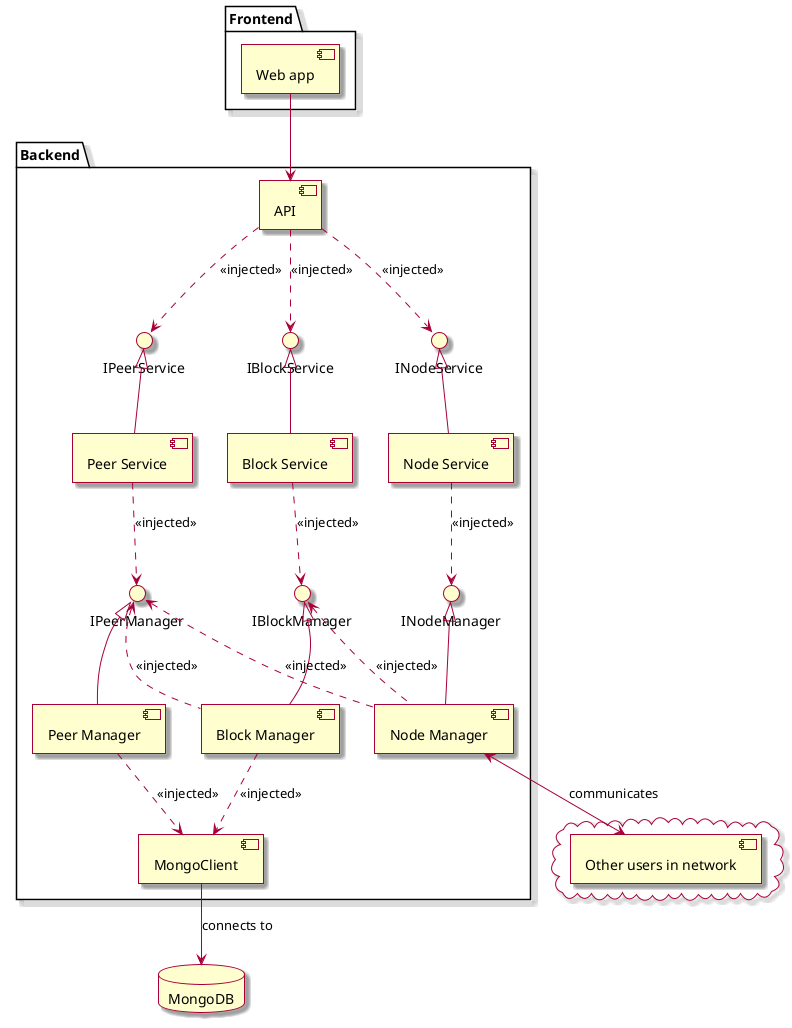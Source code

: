 @startuml
skin rose


database "MongoDB" as MDB

package "Backend" {
  
  component [MongoClient] as MC
  MC --> MDB : connects to

  

  component [API]
  component [Block Manager] as BM
  component [Node Manager] as NM
  component [Peer Manager] as PM
  component [Block Service] as BS
  component [Node Service] as NS
  component [Peer Service] as PS
  
  interface IBlockManager as IBM
  interface INodeManager as INM
  interface IPeerManager as IPM
  interface IBlockService as IBS
  interface INodeService as INS
  interface IPeerService as IPS


  BS -up-|> IBS
  NS -up-|> INS
  PS -up-|> IPS
  
  BM -up-|> IBM
  NM -up-|> INM
  PM -up-|> IPM

  NS ..> INM : <<injected>>
  PS ..> IPM : <<injected>>
  BS ..> IBM : <<injected>>
  
  BM .up.> IPM : <<injected>>
  NM .up.> IPM : <<injected>>
  NM .up.> IBM : <<injected>>
  
  
  API .down.> INS : <<injected>>
  API .down.> IPS : <<injected>>
  API .down.> IBS : <<injected>>

PM ..> MC : <<injected>>
BM ..> MC : <<injected>>
}

package "Frontend" {
  component [Web app] as FS
}

cloud {
  component [Other users in network] as users
}

NM <--> users : communicates
FS --> API

@enduml